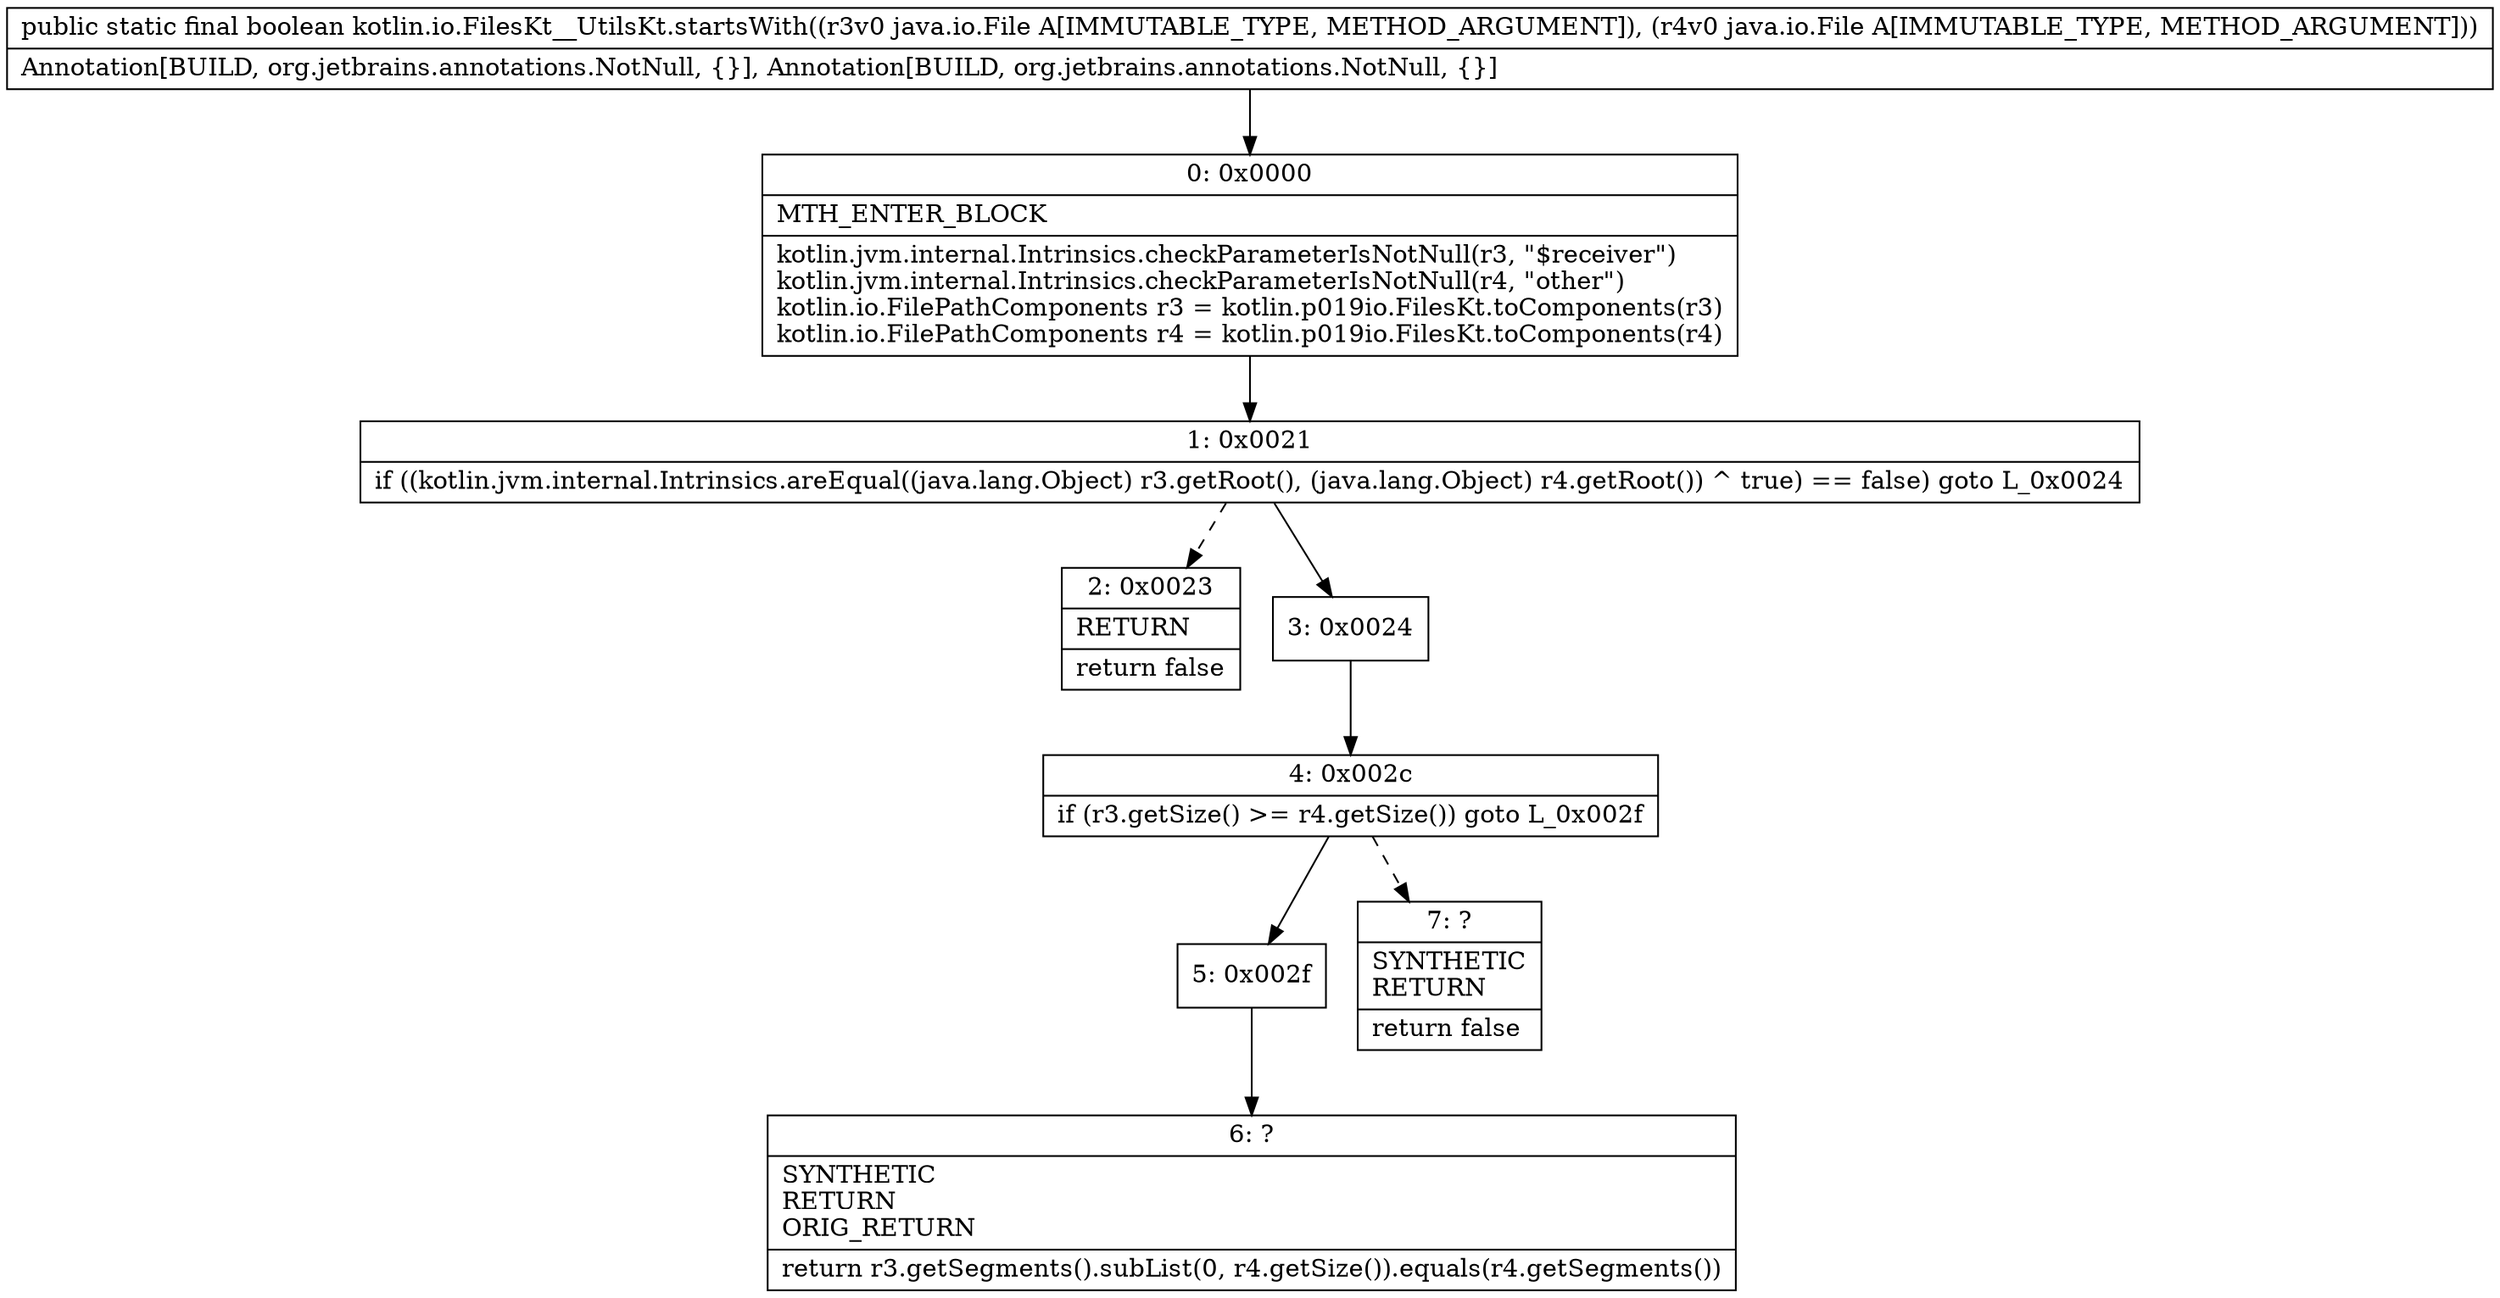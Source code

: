 digraph "CFG forkotlin.io.FilesKt__UtilsKt.startsWith(Ljava\/io\/File;Ljava\/io\/File;)Z" {
Node_0 [shape=record,label="{0\:\ 0x0000|MTH_ENTER_BLOCK\l|kotlin.jvm.internal.Intrinsics.checkParameterIsNotNull(r3, \"$receiver\")\lkotlin.jvm.internal.Intrinsics.checkParameterIsNotNull(r4, \"other\")\lkotlin.io.FilePathComponents r3 = kotlin.p019io.FilesKt.toComponents(r3)\lkotlin.io.FilePathComponents r4 = kotlin.p019io.FilesKt.toComponents(r4)\l}"];
Node_1 [shape=record,label="{1\:\ 0x0021|if ((kotlin.jvm.internal.Intrinsics.areEqual((java.lang.Object) r3.getRoot(), (java.lang.Object) r4.getRoot()) ^ true) == false) goto L_0x0024\l}"];
Node_2 [shape=record,label="{2\:\ 0x0023|RETURN\l|return false\l}"];
Node_3 [shape=record,label="{3\:\ 0x0024}"];
Node_4 [shape=record,label="{4\:\ 0x002c|if (r3.getSize() \>= r4.getSize()) goto L_0x002f\l}"];
Node_5 [shape=record,label="{5\:\ 0x002f}"];
Node_6 [shape=record,label="{6\:\ ?|SYNTHETIC\lRETURN\lORIG_RETURN\l|return r3.getSegments().subList(0, r4.getSize()).equals(r4.getSegments())\l}"];
Node_7 [shape=record,label="{7\:\ ?|SYNTHETIC\lRETURN\l|return false\l}"];
MethodNode[shape=record,label="{public static final boolean kotlin.io.FilesKt__UtilsKt.startsWith((r3v0 java.io.File A[IMMUTABLE_TYPE, METHOD_ARGUMENT]), (r4v0 java.io.File A[IMMUTABLE_TYPE, METHOD_ARGUMENT]))  | Annotation[BUILD, org.jetbrains.annotations.NotNull, \{\}], Annotation[BUILD, org.jetbrains.annotations.NotNull, \{\}]\l}"];
MethodNode -> Node_0;
Node_0 -> Node_1;
Node_1 -> Node_2[style=dashed];
Node_1 -> Node_3;
Node_3 -> Node_4;
Node_4 -> Node_5;
Node_4 -> Node_7[style=dashed];
Node_5 -> Node_6;
}


